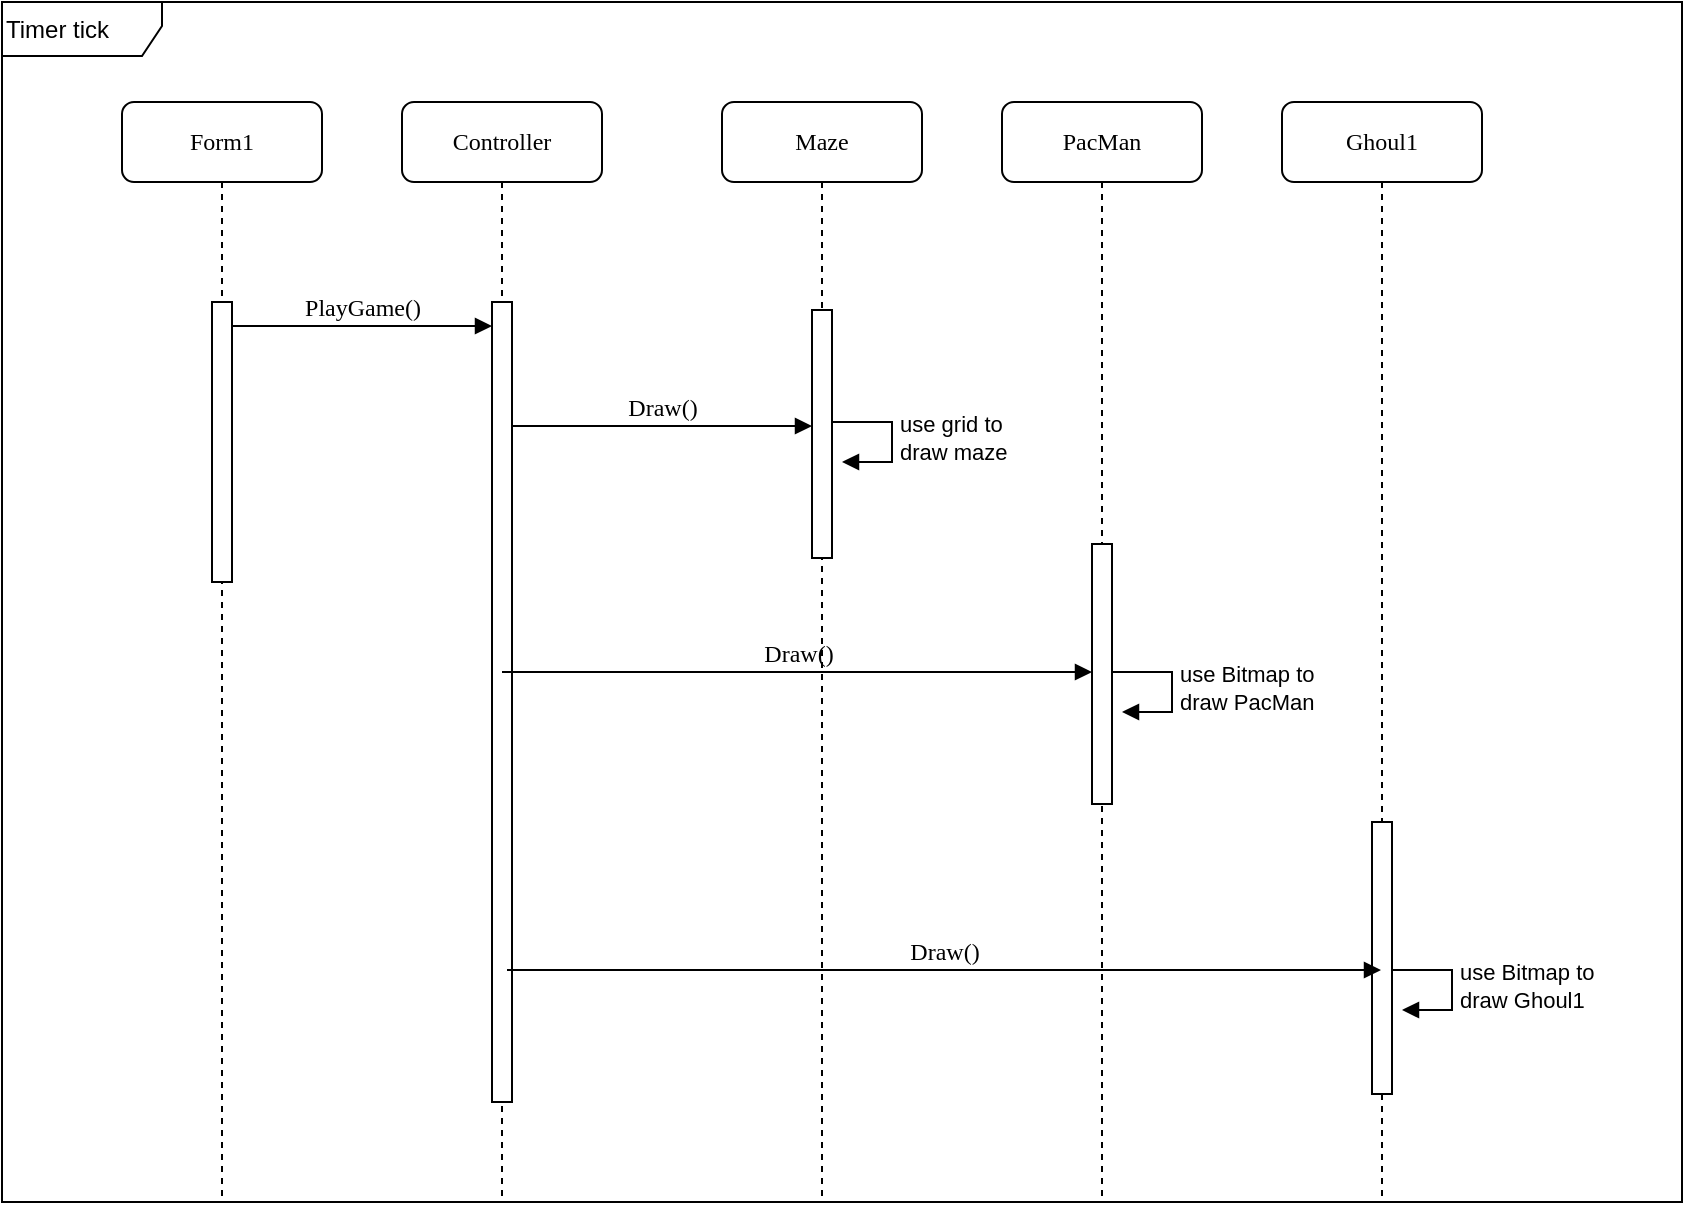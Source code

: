 <mxfile version="15.5.8" type="device"><diagram name="Page-1" id="13e1069c-82ec-6db2-03f1-153e76fe0fe0"><mxGraphModel dx="1924" dy="986" grid="1" gridSize="10" guides="1" tooltips="1" connect="1" arrows="1" fold="1" page="1" pageScale="1" pageWidth="1100" pageHeight="850" background="none" math="0" shadow="0"><root><mxCell id="0"/><mxCell id="1" parent="0"/><mxCell id="Zfv2MQach7g_MwRXhzSC-6" value="Timer tick" style="shape=umlFrame;whiteSpace=wrap;html=1;rounded=1;align=left;width=80;height=27;" vertex="1" parent="1"><mxGeometry x="40" y="30" width="840" height="600" as="geometry"/></mxCell><mxCell id="7baba1c4bc27f4b0-2" value="Controller" style="shape=umlLifeline;perimeter=lifelinePerimeter;whiteSpace=wrap;html=1;container=1;collapsible=0;recursiveResize=0;outlineConnect=0;rounded=1;shadow=0;comic=0;labelBackgroundColor=none;strokeWidth=1;fontFamily=Verdana;fontSize=12;align=center;" parent="1" vertex="1"><mxGeometry x="240" y="80" width="100" height="550" as="geometry"/></mxCell><mxCell id="7baba1c4bc27f4b0-10" value="" style="html=1;points=[];perimeter=orthogonalPerimeter;rounded=0;shadow=0;comic=0;labelBackgroundColor=none;strokeWidth=1;fontFamily=Verdana;fontSize=12;align=center;" parent="7baba1c4bc27f4b0-2" vertex="1"><mxGeometry x="45" y="100" width="10" height="400" as="geometry"/></mxCell><mxCell id="7baba1c4bc27f4b0-3" value="Maze" style="shape=umlLifeline;perimeter=lifelinePerimeter;whiteSpace=wrap;html=1;container=1;collapsible=0;recursiveResize=0;outlineConnect=0;rounded=1;shadow=0;comic=0;labelBackgroundColor=none;strokeWidth=1;fontFamily=Verdana;fontSize=12;align=center;" parent="1" vertex="1"><mxGeometry x="400" y="80" width="100" height="550" as="geometry"/></mxCell><mxCell id="7baba1c4bc27f4b0-13" value="" style="html=1;points=[];perimeter=orthogonalPerimeter;rounded=0;shadow=0;comic=0;labelBackgroundColor=none;strokeWidth=1;fontFamily=Verdana;fontSize=12;align=center;" parent="7baba1c4bc27f4b0-3" vertex="1"><mxGeometry x="45" y="104" width="10" height="124" as="geometry"/></mxCell><mxCell id="Zfv2MQach7g_MwRXhzSC-2" value="use grid to&lt;br&gt;draw maze" style="edgeStyle=orthogonalEdgeStyle;html=1;align=left;spacingLeft=2;endArrow=block;rounded=0;entryX=1;entryY=0;elbow=vertical;jumpStyle=arc;jumpSize=15;" edge="1" parent="7baba1c4bc27f4b0-3"><mxGeometry relative="1" as="geometry"><mxPoint x="55" y="160" as="sourcePoint"/><Array as="points"><mxPoint x="85" y="160"/></Array><mxPoint x="60" y="180" as="targetPoint"/></mxGeometry></mxCell><mxCell id="7baba1c4bc27f4b0-4" value="Ghoul1" style="shape=umlLifeline;perimeter=lifelinePerimeter;whiteSpace=wrap;html=1;container=1;collapsible=0;recursiveResize=0;outlineConnect=0;rounded=1;shadow=0;comic=0;labelBackgroundColor=none;strokeWidth=1;fontFamily=Verdana;fontSize=12;align=center;" parent="1" vertex="1"><mxGeometry x="680" y="80" width="100" height="550" as="geometry"/></mxCell><mxCell id="Zfv2MQach7g_MwRXhzSC-5" value="use Bitmap to&lt;br&gt;draw Ghoul1" style="edgeStyle=orthogonalEdgeStyle;html=1;align=left;spacingLeft=2;endArrow=block;rounded=0;entryX=1;entryY=0;elbow=vertical;jumpStyle=arc;jumpSize=15;" edge="1" parent="7baba1c4bc27f4b0-4"><mxGeometry relative="1" as="geometry"><mxPoint x="55" y="434.0" as="sourcePoint"/><Array as="points"><mxPoint x="85" y="434"/></Array><mxPoint x="60" y="454.0" as="targetPoint"/></mxGeometry></mxCell><mxCell id="7baba1c4bc27f4b0-5" value="PacMan" style="shape=umlLifeline;perimeter=lifelinePerimeter;whiteSpace=wrap;html=1;container=1;collapsible=0;recursiveResize=0;outlineConnect=0;rounded=1;shadow=0;comic=0;labelBackgroundColor=none;strokeWidth=1;fontFamily=Verdana;fontSize=12;align=center;" parent="1" vertex="1"><mxGeometry x="540" y="80" width="100" height="550" as="geometry"/></mxCell><mxCell id="Zfv2MQach7g_MwRXhzSC-4" value="use Bitmap to&lt;br&gt;draw PacMan" style="edgeStyle=orthogonalEdgeStyle;html=1;align=left;spacingLeft=2;endArrow=block;rounded=0;entryX=1;entryY=0;elbow=vertical;jumpStyle=arc;jumpSize=15;" edge="1" parent="7baba1c4bc27f4b0-5"><mxGeometry relative="1" as="geometry"><mxPoint x="55" y="285" as="sourcePoint"/><Array as="points"><mxPoint x="85" y="285"/></Array><mxPoint x="60" y="305.0" as="targetPoint"/></mxGeometry></mxCell><mxCell id="7baba1c4bc27f4b0-8" value="Form1" style="shape=umlLifeline;perimeter=lifelinePerimeter;whiteSpace=wrap;html=1;container=1;collapsible=0;recursiveResize=0;outlineConnect=0;rounded=1;shadow=0;comic=0;labelBackgroundColor=none;strokeWidth=1;fontFamily=Verdana;fontSize=12;align=center;" parent="1" vertex="1"><mxGeometry x="100" y="80" width="100" height="550" as="geometry"/></mxCell><mxCell id="7baba1c4bc27f4b0-9" value="" style="html=1;points=[];perimeter=orthogonalPerimeter;rounded=0;shadow=0;comic=0;labelBackgroundColor=none;strokeWidth=1;fontFamily=Verdana;fontSize=12;align=center;" parent="7baba1c4bc27f4b0-8" vertex="1"><mxGeometry x="45" y="100" width="10" height="140" as="geometry"/></mxCell><mxCell id="7baba1c4bc27f4b0-16" value="" style="html=1;points=[];perimeter=orthogonalPerimeter;rounded=0;shadow=0;comic=0;labelBackgroundColor=none;strokeWidth=1;fontFamily=Verdana;fontSize=12;align=center;" parent="1" vertex="1"><mxGeometry x="725" y="440" width="10" height="136" as="geometry"/></mxCell><mxCell id="7baba1c4bc27f4b0-11" value="PlayGame()" style="html=1;verticalAlign=bottom;endArrow=block;entryX=0;entryY=0;labelBackgroundColor=none;fontFamily=Verdana;fontSize=12;edgeStyle=elbowEdgeStyle;elbow=vertical;" parent="1" edge="1"><mxGeometry relative="1" as="geometry"><mxPoint x="155" y="192" as="sourcePoint"/><mxPoint x="285" y="192" as="targetPoint"/></mxGeometry></mxCell><mxCell id="7baba1c4bc27f4b0-14" value="Draw()" style="html=1;verticalAlign=bottom;endArrow=block;entryX=0;entryY=0;labelBackgroundColor=none;fontFamily=Verdana;fontSize=12;edgeStyle=elbowEdgeStyle;elbow=vertical;" parent="1" edge="1"><mxGeometry relative="1" as="geometry"><mxPoint x="295" y="242" as="sourcePoint"/><mxPoint x="445" y="242.0" as="targetPoint"/></mxGeometry></mxCell><mxCell id="-_2jBqHBQB_ZcB2T9glu-6" value="Draw()" style="html=1;verticalAlign=bottom;endArrow=block;labelBackgroundColor=none;fontFamily=Verdana;fontSize=12;edgeStyle=elbowEdgeStyle;elbow=vertical;" parent="1" edge="1"><mxGeometry relative="1" as="geometry"><mxPoint x="292.5" y="514" as="sourcePoint"/><mxPoint x="729.5" y="514" as="targetPoint"/></mxGeometry></mxCell><mxCell id="-_2jBqHBQB_ZcB2T9glu-14" value="" style="html=1;points=[];perimeter=orthogonalPerimeter;rounded=0;shadow=0;comic=0;labelBackgroundColor=none;strokeWidth=1;fontFamily=Verdana;fontSize=12;align=center;" parent="1" vertex="1"><mxGeometry x="585" y="301" width="10" height="130" as="geometry"/></mxCell><mxCell id="-_2jBqHBQB_ZcB2T9glu-19" value="Draw()" style="edgeStyle=orthogonalEdgeStyle;rounded=1;orthogonalLoop=1;jettySize=auto;html=1;fontFamily=Verdana;fontSize=12;verticalAlign=bottom;labelBackgroundColor=none;endArrow=block;" parent="1" edge="1"><mxGeometry relative="1" as="geometry"><mxPoint x="290" y="365" as="sourcePoint"/><mxPoint x="585" y="365" as="targetPoint"/><Array as="points"><mxPoint x="515" y="365"/><mxPoint x="515" y="365"/></Array></mxGeometry></mxCell></root></mxGraphModel></diagram></mxfile>